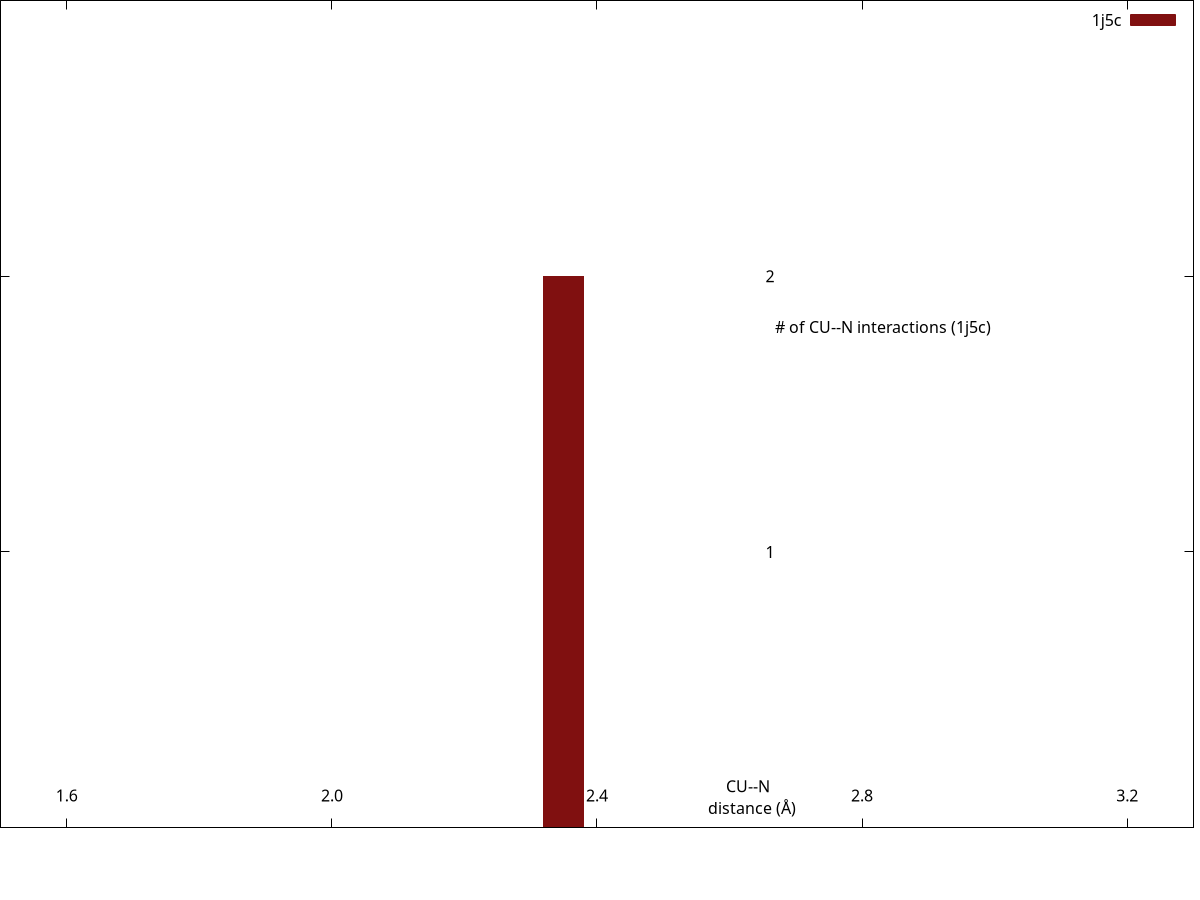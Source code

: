 set encoding iso_8859_1
set terminal pngcairo transparent enhanced size 340, 160 font "Arial Bold,10"
set output "/var/www/html/csgid/app/webroot/neighborhood_temp/1j5c/CU--N.png"
set lmargin at screen 0.00
set bmargin at screen 0.08
set rmargin at screen 0.995
set tmargin at screen 1.00
set xrange [1.5:3.3]
set format x "%3.1f"
set xtics 1.6,0.4,3.2
set xtics offset 0,graph 0.065
set yrange [0:17216.4]
unset ytics
set y2range [0:3]
set y2tics 1,1,2
set y2tics offset -49,graph 0.00
set y2tics mirror
set view 80,45
set key top right
set boxwidth 0.06
set style fill solid 1.0
set xlabel "CU--N \n distance (\305)" offset 17,4.4
set y2label "# of CU--N interactions (1j5c)" offset -40,4 rotate by 0
plot "-" using ($1+0.05):2 with boxes lc rgb "#801010" axis x1y2 title "1j5c", \
     "/var/www/html/csgid/app/webroot/neighborhood_temp/csd_metal_distances/CU--N.csv" using ($1+0.025):2 with linespoints linewidth 2 pointtype 7 pointsize 0.2 lc rgb "#074a7e" title "CSD^{4}" axis x1y1
2.3	2
e
